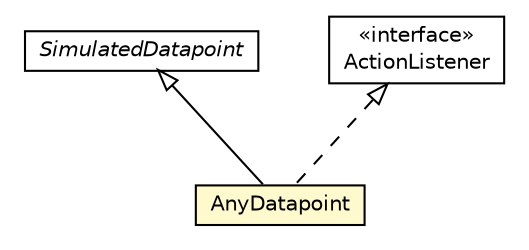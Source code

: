 #!/usr/local/bin/dot
#
# Class diagram 
# Generated by UMLGraph version R5_6-24-gf6e263 (http://www.umlgraph.org/)
#

digraph G {
	edge [fontname="Helvetica",fontsize=10,labelfontname="Helvetica",labelfontsize=10];
	node [fontname="Helvetica",fontsize=10,shape=plaintext];
	nodesep=0.25;
	ranksep=0.5;
	// org.universAAL.lddi.abstraction.simulation.AnyDatapoint
	c94212 [label=<<table title="org.universAAL.lddi.abstraction.simulation.AnyDatapoint" border="0" cellborder="1" cellspacing="0" cellpadding="2" port="p" bgcolor="lemonChiffon" href="./AnyDatapoint.html">
		<tr><td><table border="0" cellspacing="0" cellpadding="1">
<tr><td align="center" balign="center"> AnyDatapoint </td></tr>
		</table></td></tr>
		</table>>, URL="./AnyDatapoint.html", fontname="Helvetica", fontcolor="black", fontsize=10.0];
	//org.universAAL.lddi.abstraction.simulation.AnyDatapoint extends org.universAAL.lddi.abstraction.simulation.SimulatedDatapoint
	c94440:p -> c94212:p [dir=back,arrowtail=empty];
	//org.universAAL.lddi.abstraction.simulation.AnyDatapoint implements java.awt.event.ActionListener
	c94442:p -> c94212:p [dir=back,arrowtail=empty,style=dashed];
	// java.awt.event.ActionListener
	c94442 [label=<<table title="java.awt.event.ActionListener" border="0" cellborder="1" cellspacing="0" cellpadding="2" port="p" href="http://java.sun.com/j2se/1.4.2/docs/api/java/awt/event/ActionListener.html">
		<tr><td><table border="0" cellspacing="0" cellpadding="1">
<tr><td align="center" balign="center"> &#171;interface&#187; </td></tr>
<tr><td align="center" balign="center"> ActionListener </td></tr>
		</table></td></tr>
		</table>>, URL="http://java.sun.com/j2se/1.4.2/docs/api/java/awt/event/ActionListener.html", fontname="Helvetica", fontcolor="black", fontsize=10.0];
	// org.universAAL.lddi.abstraction.simulation.SimulatedDatapoint
	c94440 [label=<<table title="org.universAAL.lddi.abstraction.simulation.SimulatedDatapoint" border="0" cellborder="1" cellspacing="0" cellpadding="2" port="p" href="http://java.sun.com/j2se/1.4.2/docs/api/org/universAAL/lddi/abstraction/simulation/SimulatedDatapoint.html">
		<tr><td><table border="0" cellspacing="0" cellpadding="1">
<tr><td align="center" balign="center"><font face="Helvetica-Oblique"> SimulatedDatapoint </font></td></tr>
		</table></td></tr>
		</table>>, URL="http://java.sun.com/j2se/1.4.2/docs/api/org/universAAL/lddi/abstraction/simulation/SimulatedDatapoint.html", fontname="Helvetica", fontcolor="black", fontsize=10.0];
}

